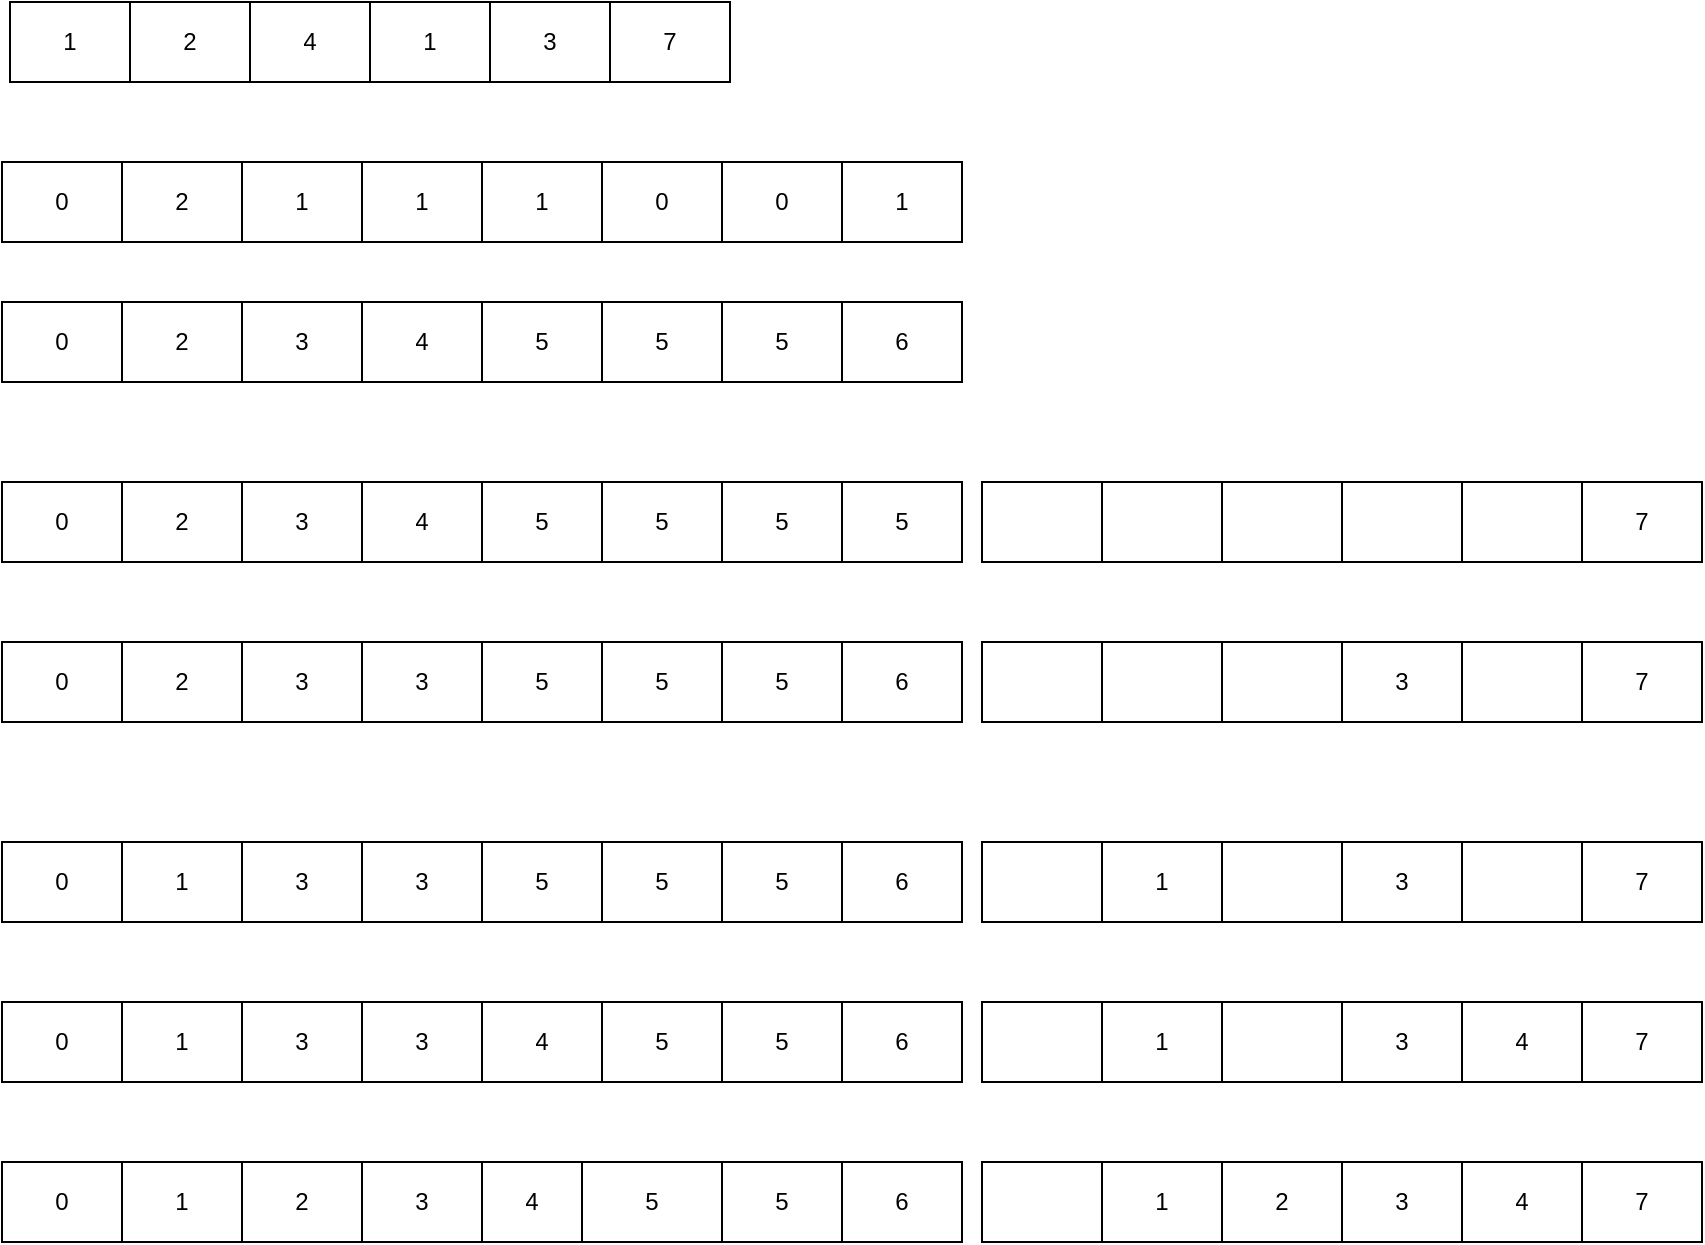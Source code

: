 <mxfile version="14.4.6" type="github">
  <diagram id="-95N46nPh4N8Cc5MqHaX" name="Page-1">
    <mxGraphModel dx="1351" dy="877" grid="1" gridSize="10" guides="1" tooltips="1" connect="1" arrows="1" fold="1" page="1" pageScale="1" pageWidth="827" pageHeight="1169" math="0" shadow="0">
      <root>
        <mxCell id="0" />
        <mxCell id="1" parent="0" />
        <mxCell id="J6bTJGw2wVwXP5AzCXQQ-1" value="" style="shape=table;html=1;whiteSpace=wrap;startSize=0;container=1;collapsible=0;childLayout=tableLayout;" vertex="1" parent="1">
          <mxGeometry x="234" y="340" width="360" height="40" as="geometry" />
        </mxCell>
        <mxCell id="J6bTJGw2wVwXP5AzCXQQ-2" value="" style="shape=partialRectangle;html=1;whiteSpace=wrap;collapsible=0;dropTarget=0;pointerEvents=0;fillColor=none;top=0;left=0;bottom=0;right=0;points=[[0,0.5],[1,0.5]];portConstraint=eastwest;" vertex="1" parent="J6bTJGw2wVwXP5AzCXQQ-1">
          <mxGeometry width="360" height="40" as="geometry" />
        </mxCell>
        <mxCell id="J6bTJGw2wVwXP5AzCXQQ-3" value="1" style="shape=partialRectangle;html=1;whiteSpace=wrap;connectable=0;overflow=hidden;fillColor=none;top=0;left=0;bottom=0;right=0;" vertex="1" parent="J6bTJGw2wVwXP5AzCXQQ-2">
          <mxGeometry width="60" height="40" as="geometry" />
        </mxCell>
        <mxCell id="J6bTJGw2wVwXP5AzCXQQ-4" value="2" style="shape=partialRectangle;html=1;whiteSpace=wrap;connectable=0;overflow=hidden;fillColor=none;top=0;left=0;bottom=0;right=0;" vertex="1" parent="J6bTJGw2wVwXP5AzCXQQ-2">
          <mxGeometry x="60" width="60" height="40" as="geometry" />
        </mxCell>
        <mxCell id="J6bTJGw2wVwXP5AzCXQQ-5" value="4" style="shape=partialRectangle;html=1;whiteSpace=wrap;connectable=0;overflow=hidden;fillColor=none;top=0;left=0;bottom=0;right=0;" vertex="1" parent="J6bTJGw2wVwXP5AzCXQQ-2">
          <mxGeometry x="120" width="60" height="40" as="geometry" />
        </mxCell>
        <mxCell id="J6bTJGw2wVwXP5AzCXQQ-6" value="1" style="shape=partialRectangle;html=1;whiteSpace=wrap;connectable=0;overflow=hidden;fillColor=none;top=0;left=0;bottom=0;right=0;" vertex="1" parent="J6bTJGw2wVwXP5AzCXQQ-2">
          <mxGeometry x="180" width="60" height="40" as="geometry" />
        </mxCell>
        <mxCell id="J6bTJGw2wVwXP5AzCXQQ-7" value="3" style="shape=partialRectangle;html=1;whiteSpace=wrap;connectable=0;overflow=hidden;fillColor=none;top=0;left=0;bottom=0;right=0;" vertex="1" parent="J6bTJGw2wVwXP5AzCXQQ-2">
          <mxGeometry x="240" width="60" height="40" as="geometry" />
        </mxCell>
        <mxCell id="J6bTJGw2wVwXP5AzCXQQ-8" value="7" style="shape=partialRectangle;html=1;whiteSpace=wrap;connectable=0;overflow=hidden;fillColor=none;top=0;left=0;bottom=0;right=0;" vertex="1" parent="J6bTJGw2wVwXP5AzCXQQ-2">
          <mxGeometry x="300" width="60" height="40" as="geometry" />
        </mxCell>
        <mxCell id="J6bTJGw2wVwXP5AzCXQQ-9" value="" style="shape=table;html=1;whiteSpace=wrap;startSize=0;container=1;collapsible=0;childLayout=tableLayout;" vertex="1" parent="1">
          <mxGeometry x="230" y="420" width="480" height="40" as="geometry" />
        </mxCell>
        <mxCell id="J6bTJGw2wVwXP5AzCXQQ-10" value="" style="shape=partialRectangle;html=1;whiteSpace=wrap;collapsible=0;dropTarget=0;pointerEvents=0;fillColor=none;top=0;left=0;bottom=0;right=0;points=[[0,0.5],[1,0.5]];portConstraint=eastwest;" vertex="1" parent="J6bTJGw2wVwXP5AzCXQQ-9">
          <mxGeometry width="480" height="40" as="geometry" />
        </mxCell>
        <mxCell id="J6bTJGw2wVwXP5AzCXQQ-11" value="0" style="shape=partialRectangle;html=1;whiteSpace=wrap;connectable=0;overflow=hidden;fillColor=none;top=0;left=0;bottom=0;right=0;" vertex="1" parent="J6bTJGw2wVwXP5AzCXQQ-10">
          <mxGeometry width="60" height="40" as="geometry" />
        </mxCell>
        <mxCell id="J6bTJGw2wVwXP5AzCXQQ-12" value="2" style="shape=partialRectangle;html=1;whiteSpace=wrap;connectable=0;overflow=hidden;fillColor=none;top=0;left=0;bottom=0;right=0;" vertex="1" parent="J6bTJGw2wVwXP5AzCXQQ-10">
          <mxGeometry x="60" width="60" height="40" as="geometry" />
        </mxCell>
        <mxCell id="J6bTJGw2wVwXP5AzCXQQ-13" value="1" style="shape=partialRectangle;html=1;whiteSpace=wrap;connectable=0;overflow=hidden;fillColor=none;top=0;left=0;bottom=0;right=0;" vertex="1" parent="J6bTJGw2wVwXP5AzCXQQ-10">
          <mxGeometry x="120" width="60" height="40" as="geometry" />
        </mxCell>
        <mxCell id="J6bTJGw2wVwXP5AzCXQQ-14" value="1" style="shape=partialRectangle;html=1;whiteSpace=wrap;connectable=0;overflow=hidden;fillColor=none;top=0;left=0;bottom=0;right=0;" vertex="1" parent="J6bTJGw2wVwXP5AzCXQQ-10">
          <mxGeometry x="180" width="60" height="40" as="geometry" />
        </mxCell>
        <mxCell id="J6bTJGw2wVwXP5AzCXQQ-15" value="1" style="shape=partialRectangle;html=1;whiteSpace=wrap;connectable=0;overflow=hidden;fillColor=none;top=0;left=0;bottom=0;right=0;" vertex="1" parent="J6bTJGw2wVwXP5AzCXQQ-10">
          <mxGeometry x="240" width="60" height="40" as="geometry" />
        </mxCell>
        <mxCell id="J6bTJGw2wVwXP5AzCXQQ-16" value="0" style="shape=partialRectangle;html=1;whiteSpace=wrap;connectable=0;overflow=hidden;fillColor=none;top=0;left=0;bottom=0;right=0;" vertex="1" parent="J6bTJGw2wVwXP5AzCXQQ-10">
          <mxGeometry x="300" width="60" height="40" as="geometry" />
        </mxCell>
        <mxCell id="J6bTJGw2wVwXP5AzCXQQ-17" value="0" style="shape=partialRectangle;html=1;whiteSpace=wrap;connectable=0;overflow=hidden;fillColor=none;top=0;left=0;bottom=0;right=0;" vertex="1" parent="J6bTJGw2wVwXP5AzCXQQ-10">
          <mxGeometry x="360" width="60" height="40" as="geometry" />
        </mxCell>
        <mxCell id="J6bTJGw2wVwXP5AzCXQQ-18" value="1" style="shape=partialRectangle;html=1;whiteSpace=wrap;connectable=0;overflow=hidden;fillColor=none;top=0;left=0;bottom=0;right=0;" vertex="1" parent="J6bTJGw2wVwXP5AzCXQQ-10">
          <mxGeometry x="420" width="60" height="40" as="geometry" />
        </mxCell>
        <mxCell id="J6bTJGw2wVwXP5AzCXQQ-19" value="" style="shape=table;html=1;whiteSpace=wrap;startSize=0;container=1;collapsible=0;childLayout=tableLayout;" vertex="1" parent="1">
          <mxGeometry x="230" y="490" width="480" height="40" as="geometry" />
        </mxCell>
        <mxCell id="J6bTJGw2wVwXP5AzCXQQ-20" value="" style="shape=partialRectangle;html=1;whiteSpace=wrap;collapsible=0;dropTarget=0;pointerEvents=0;fillColor=none;top=0;left=0;bottom=0;right=0;points=[[0,0.5],[1,0.5]];portConstraint=eastwest;" vertex="1" parent="J6bTJGw2wVwXP5AzCXQQ-19">
          <mxGeometry width="480" height="40" as="geometry" />
        </mxCell>
        <mxCell id="J6bTJGw2wVwXP5AzCXQQ-21" value="0" style="shape=partialRectangle;html=1;whiteSpace=wrap;connectable=0;overflow=hidden;fillColor=none;top=0;left=0;bottom=0;right=0;" vertex="1" parent="J6bTJGw2wVwXP5AzCXQQ-20">
          <mxGeometry width="60" height="40" as="geometry" />
        </mxCell>
        <mxCell id="J6bTJGw2wVwXP5AzCXQQ-22" value="2" style="shape=partialRectangle;html=1;whiteSpace=wrap;connectable=0;overflow=hidden;fillColor=none;top=0;left=0;bottom=0;right=0;" vertex="1" parent="J6bTJGw2wVwXP5AzCXQQ-20">
          <mxGeometry x="60" width="60" height="40" as="geometry" />
        </mxCell>
        <mxCell id="J6bTJGw2wVwXP5AzCXQQ-23" value="3" style="shape=partialRectangle;html=1;whiteSpace=wrap;connectable=0;overflow=hidden;fillColor=none;top=0;left=0;bottom=0;right=0;" vertex="1" parent="J6bTJGw2wVwXP5AzCXQQ-20">
          <mxGeometry x="120" width="60" height="40" as="geometry" />
        </mxCell>
        <mxCell id="J6bTJGw2wVwXP5AzCXQQ-24" value="4" style="shape=partialRectangle;html=1;whiteSpace=wrap;connectable=0;overflow=hidden;fillColor=none;top=0;left=0;bottom=0;right=0;" vertex="1" parent="J6bTJGw2wVwXP5AzCXQQ-20">
          <mxGeometry x="180" width="60" height="40" as="geometry" />
        </mxCell>
        <mxCell id="J6bTJGw2wVwXP5AzCXQQ-25" value="5" style="shape=partialRectangle;html=1;whiteSpace=wrap;connectable=0;overflow=hidden;fillColor=none;top=0;left=0;bottom=0;right=0;" vertex="1" parent="J6bTJGw2wVwXP5AzCXQQ-20">
          <mxGeometry x="240" width="60" height="40" as="geometry" />
        </mxCell>
        <mxCell id="J6bTJGw2wVwXP5AzCXQQ-26" value="5" style="shape=partialRectangle;html=1;whiteSpace=wrap;connectable=0;overflow=hidden;fillColor=none;top=0;left=0;bottom=0;right=0;" vertex="1" parent="J6bTJGw2wVwXP5AzCXQQ-20">
          <mxGeometry x="300" width="60" height="40" as="geometry" />
        </mxCell>
        <mxCell id="J6bTJGw2wVwXP5AzCXQQ-27" value="5" style="shape=partialRectangle;html=1;whiteSpace=wrap;connectable=0;overflow=hidden;fillColor=none;top=0;left=0;bottom=0;right=0;" vertex="1" parent="J6bTJGw2wVwXP5AzCXQQ-20">
          <mxGeometry x="360" width="60" height="40" as="geometry" />
        </mxCell>
        <mxCell id="J6bTJGw2wVwXP5AzCXQQ-28" value="6" style="shape=partialRectangle;html=1;whiteSpace=wrap;connectable=0;overflow=hidden;fillColor=none;top=0;left=0;bottom=0;right=0;" vertex="1" parent="J6bTJGw2wVwXP5AzCXQQ-20">
          <mxGeometry x="420" width="60" height="40" as="geometry" />
        </mxCell>
        <mxCell id="J6bTJGw2wVwXP5AzCXQQ-29" value="" style="shape=table;html=1;whiteSpace=wrap;startSize=0;container=1;collapsible=0;childLayout=tableLayout;" vertex="1" parent="1">
          <mxGeometry x="720" y="580" width="360" height="40" as="geometry" />
        </mxCell>
        <mxCell id="J6bTJGw2wVwXP5AzCXQQ-30" value="" style="shape=partialRectangle;html=1;whiteSpace=wrap;collapsible=0;dropTarget=0;pointerEvents=0;fillColor=none;top=0;left=0;bottom=0;right=0;points=[[0,0.5],[1,0.5]];portConstraint=eastwest;" vertex="1" parent="J6bTJGw2wVwXP5AzCXQQ-29">
          <mxGeometry width="360" height="40" as="geometry" />
        </mxCell>
        <mxCell id="J6bTJGw2wVwXP5AzCXQQ-31" value="" style="shape=partialRectangle;html=1;whiteSpace=wrap;connectable=0;overflow=hidden;fillColor=none;top=0;left=0;bottom=0;right=0;" vertex="1" parent="J6bTJGw2wVwXP5AzCXQQ-30">
          <mxGeometry width="60" height="40" as="geometry" />
        </mxCell>
        <mxCell id="J6bTJGw2wVwXP5AzCXQQ-32" value="" style="shape=partialRectangle;html=1;whiteSpace=wrap;connectable=0;overflow=hidden;fillColor=none;top=0;left=0;bottom=0;right=0;" vertex="1" parent="J6bTJGw2wVwXP5AzCXQQ-30">
          <mxGeometry x="60" width="60" height="40" as="geometry" />
        </mxCell>
        <mxCell id="J6bTJGw2wVwXP5AzCXQQ-33" value="" style="shape=partialRectangle;html=1;whiteSpace=wrap;connectable=0;overflow=hidden;fillColor=none;top=0;left=0;bottom=0;right=0;" vertex="1" parent="J6bTJGw2wVwXP5AzCXQQ-30">
          <mxGeometry x="120" width="60" height="40" as="geometry" />
        </mxCell>
        <mxCell id="J6bTJGw2wVwXP5AzCXQQ-34" value="" style="shape=partialRectangle;html=1;whiteSpace=wrap;connectable=0;overflow=hidden;fillColor=none;top=0;left=0;bottom=0;right=0;" vertex="1" parent="J6bTJGw2wVwXP5AzCXQQ-30">
          <mxGeometry x="180" width="60" height="40" as="geometry" />
        </mxCell>
        <mxCell id="J6bTJGw2wVwXP5AzCXQQ-35" value="" style="shape=partialRectangle;html=1;whiteSpace=wrap;connectable=0;overflow=hidden;fillColor=none;top=0;left=0;bottom=0;right=0;" vertex="1" parent="J6bTJGw2wVwXP5AzCXQQ-30">
          <mxGeometry x="240" width="60" height="40" as="geometry" />
        </mxCell>
        <mxCell id="J6bTJGw2wVwXP5AzCXQQ-36" value="7" style="shape=partialRectangle;html=1;whiteSpace=wrap;connectable=0;overflow=hidden;fillColor=none;top=0;left=0;bottom=0;right=0;" vertex="1" parent="J6bTJGw2wVwXP5AzCXQQ-30">
          <mxGeometry x="300" width="60" height="40" as="geometry" />
        </mxCell>
        <mxCell id="J6bTJGw2wVwXP5AzCXQQ-37" value="" style="shape=table;html=1;whiteSpace=wrap;startSize=0;container=1;collapsible=0;childLayout=tableLayout;" vertex="1" parent="1">
          <mxGeometry x="230" y="580" width="480" height="40" as="geometry" />
        </mxCell>
        <mxCell id="J6bTJGw2wVwXP5AzCXQQ-38" value="" style="shape=partialRectangle;html=1;whiteSpace=wrap;collapsible=0;dropTarget=0;pointerEvents=0;fillColor=none;top=0;left=0;bottom=0;right=0;points=[[0,0.5],[1,0.5]];portConstraint=eastwest;" vertex="1" parent="J6bTJGw2wVwXP5AzCXQQ-37">
          <mxGeometry width="480" height="40" as="geometry" />
        </mxCell>
        <mxCell id="J6bTJGw2wVwXP5AzCXQQ-39" value="0" style="shape=partialRectangle;html=1;whiteSpace=wrap;connectable=0;overflow=hidden;fillColor=none;top=0;left=0;bottom=0;right=0;" vertex="1" parent="J6bTJGw2wVwXP5AzCXQQ-38">
          <mxGeometry width="60" height="40" as="geometry" />
        </mxCell>
        <mxCell id="J6bTJGw2wVwXP5AzCXQQ-40" value="2" style="shape=partialRectangle;html=1;whiteSpace=wrap;connectable=0;overflow=hidden;fillColor=none;top=0;left=0;bottom=0;right=0;" vertex="1" parent="J6bTJGw2wVwXP5AzCXQQ-38">
          <mxGeometry x="60" width="60" height="40" as="geometry" />
        </mxCell>
        <mxCell id="J6bTJGw2wVwXP5AzCXQQ-41" value="3" style="shape=partialRectangle;html=1;whiteSpace=wrap;connectable=0;overflow=hidden;fillColor=none;top=0;left=0;bottom=0;right=0;" vertex="1" parent="J6bTJGw2wVwXP5AzCXQQ-38">
          <mxGeometry x="120" width="60" height="40" as="geometry" />
        </mxCell>
        <mxCell id="J6bTJGw2wVwXP5AzCXQQ-42" value="4" style="shape=partialRectangle;html=1;whiteSpace=wrap;connectable=0;overflow=hidden;fillColor=none;top=0;left=0;bottom=0;right=0;" vertex="1" parent="J6bTJGw2wVwXP5AzCXQQ-38">
          <mxGeometry x="180" width="60" height="40" as="geometry" />
        </mxCell>
        <mxCell id="J6bTJGw2wVwXP5AzCXQQ-43" value="5" style="shape=partialRectangle;html=1;whiteSpace=wrap;connectable=0;overflow=hidden;fillColor=none;top=0;left=0;bottom=0;right=0;" vertex="1" parent="J6bTJGw2wVwXP5AzCXQQ-38">
          <mxGeometry x="240" width="60" height="40" as="geometry" />
        </mxCell>
        <mxCell id="J6bTJGw2wVwXP5AzCXQQ-44" value="5" style="shape=partialRectangle;html=1;whiteSpace=wrap;connectable=0;overflow=hidden;fillColor=none;top=0;left=0;bottom=0;right=0;" vertex="1" parent="J6bTJGw2wVwXP5AzCXQQ-38">
          <mxGeometry x="300" width="60" height="40" as="geometry" />
        </mxCell>
        <mxCell id="J6bTJGw2wVwXP5AzCXQQ-45" value="5" style="shape=partialRectangle;html=1;whiteSpace=wrap;connectable=0;overflow=hidden;fillColor=none;top=0;left=0;bottom=0;right=0;" vertex="1" parent="J6bTJGw2wVwXP5AzCXQQ-38">
          <mxGeometry x="360" width="60" height="40" as="geometry" />
        </mxCell>
        <mxCell id="J6bTJGw2wVwXP5AzCXQQ-46" value="5" style="shape=partialRectangle;html=1;whiteSpace=wrap;connectable=0;overflow=hidden;fillColor=none;top=0;left=0;bottom=0;right=0;" vertex="1" parent="J6bTJGw2wVwXP5AzCXQQ-38">
          <mxGeometry x="420" width="60" height="40" as="geometry" />
        </mxCell>
        <mxCell id="J6bTJGw2wVwXP5AzCXQQ-47" value="" style="shape=table;html=1;whiteSpace=wrap;startSize=0;container=1;collapsible=0;childLayout=tableLayout;" vertex="1" parent="1">
          <mxGeometry x="230" y="660" width="480" height="40" as="geometry" />
        </mxCell>
        <mxCell id="J6bTJGw2wVwXP5AzCXQQ-48" value="" style="shape=partialRectangle;html=1;whiteSpace=wrap;collapsible=0;dropTarget=0;pointerEvents=0;fillColor=none;top=0;left=0;bottom=0;right=0;points=[[0,0.5],[1,0.5]];portConstraint=eastwest;" vertex="1" parent="J6bTJGw2wVwXP5AzCXQQ-47">
          <mxGeometry width="480" height="40" as="geometry" />
        </mxCell>
        <mxCell id="J6bTJGw2wVwXP5AzCXQQ-49" value="0" style="shape=partialRectangle;html=1;whiteSpace=wrap;connectable=0;overflow=hidden;fillColor=none;top=0;left=0;bottom=0;right=0;" vertex="1" parent="J6bTJGw2wVwXP5AzCXQQ-48">
          <mxGeometry width="60" height="40" as="geometry" />
        </mxCell>
        <mxCell id="J6bTJGw2wVwXP5AzCXQQ-50" value="2" style="shape=partialRectangle;html=1;whiteSpace=wrap;connectable=0;overflow=hidden;fillColor=none;top=0;left=0;bottom=0;right=0;" vertex="1" parent="J6bTJGw2wVwXP5AzCXQQ-48">
          <mxGeometry x="60" width="60" height="40" as="geometry" />
        </mxCell>
        <mxCell id="J6bTJGw2wVwXP5AzCXQQ-51" value="3" style="shape=partialRectangle;html=1;whiteSpace=wrap;connectable=0;overflow=hidden;fillColor=none;top=0;left=0;bottom=0;right=0;" vertex="1" parent="J6bTJGw2wVwXP5AzCXQQ-48">
          <mxGeometry x="120" width="60" height="40" as="geometry" />
        </mxCell>
        <mxCell id="J6bTJGw2wVwXP5AzCXQQ-52" value="3" style="shape=partialRectangle;html=1;whiteSpace=wrap;connectable=0;overflow=hidden;fillColor=none;top=0;left=0;bottom=0;right=0;" vertex="1" parent="J6bTJGw2wVwXP5AzCXQQ-48">
          <mxGeometry x="180" width="60" height="40" as="geometry" />
        </mxCell>
        <mxCell id="J6bTJGw2wVwXP5AzCXQQ-53" value="5" style="shape=partialRectangle;html=1;whiteSpace=wrap;connectable=0;overflow=hidden;fillColor=none;top=0;left=0;bottom=0;right=0;" vertex="1" parent="J6bTJGw2wVwXP5AzCXQQ-48">
          <mxGeometry x="240" width="60" height="40" as="geometry" />
        </mxCell>
        <mxCell id="J6bTJGw2wVwXP5AzCXQQ-54" value="5" style="shape=partialRectangle;html=1;whiteSpace=wrap;connectable=0;overflow=hidden;fillColor=none;top=0;left=0;bottom=0;right=0;" vertex="1" parent="J6bTJGw2wVwXP5AzCXQQ-48">
          <mxGeometry x="300" width="60" height="40" as="geometry" />
        </mxCell>
        <mxCell id="J6bTJGw2wVwXP5AzCXQQ-55" value="5" style="shape=partialRectangle;html=1;whiteSpace=wrap;connectable=0;overflow=hidden;fillColor=none;top=0;left=0;bottom=0;right=0;" vertex="1" parent="J6bTJGw2wVwXP5AzCXQQ-48">
          <mxGeometry x="360" width="60" height="40" as="geometry" />
        </mxCell>
        <mxCell id="J6bTJGw2wVwXP5AzCXQQ-56" value="6" style="shape=partialRectangle;html=1;whiteSpace=wrap;connectable=0;overflow=hidden;fillColor=none;top=0;left=0;bottom=0;right=0;" vertex="1" parent="J6bTJGw2wVwXP5AzCXQQ-48">
          <mxGeometry x="420" width="60" height="40" as="geometry" />
        </mxCell>
        <mxCell id="J6bTJGw2wVwXP5AzCXQQ-57" value="" style="shape=table;html=1;whiteSpace=wrap;startSize=0;container=1;collapsible=0;childLayout=tableLayout;" vertex="1" parent="1">
          <mxGeometry x="720" y="660" width="360" height="40" as="geometry" />
        </mxCell>
        <mxCell id="J6bTJGw2wVwXP5AzCXQQ-58" value="" style="shape=partialRectangle;html=1;whiteSpace=wrap;collapsible=0;dropTarget=0;pointerEvents=0;fillColor=none;top=0;left=0;bottom=0;right=0;points=[[0,0.5],[1,0.5]];portConstraint=eastwest;" vertex="1" parent="J6bTJGw2wVwXP5AzCXQQ-57">
          <mxGeometry width="360" height="40" as="geometry" />
        </mxCell>
        <mxCell id="J6bTJGw2wVwXP5AzCXQQ-59" value="" style="shape=partialRectangle;html=1;whiteSpace=wrap;connectable=0;overflow=hidden;fillColor=none;top=0;left=0;bottom=0;right=0;" vertex="1" parent="J6bTJGw2wVwXP5AzCXQQ-58">
          <mxGeometry width="60" height="40" as="geometry" />
        </mxCell>
        <mxCell id="J6bTJGw2wVwXP5AzCXQQ-60" value="" style="shape=partialRectangle;html=1;whiteSpace=wrap;connectable=0;overflow=hidden;fillColor=none;top=0;left=0;bottom=0;right=0;" vertex="1" parent="J6bTJGw2wVwXP5AzCXQQ-58">
          <mxGeometry x="60" width="60" height="40" as="geometry" />
        </mxCell>
        <mxCell id="J6bTJGw2wVwXP5AzCXQQ-61" value="" style="shape=partialRectangle;html=1;whiteSpace=wrap;connectable=0;overflow=hidden;fillColor=none;top=0;left=0;bottom=0;right=0;" vertex="1" parent="J6bTJGw2wVwXP5AzCXQQ-58">
          <mxGeometry x="120" width="60" height="40" as="geometry" />
        </mxCell>
        <mxCell id="J6bTJGw2wVwXP5AzCXQQ-62" value="3" style="shape=partialRectangle;html=1;whiteSpace=wrap;connectable=0;overflow=hidden;fillColor=none;top=0;left=0;bottom=0;right=0;" vertex="1" parent="J6bTJGw2wVwXP5AzCXQQ-58">
          <mxGeometry x="180" width="60" height="40" as="geometry" />
        </mxCell>
        <mxCell id="J6bTJGw2wVwXP5AzCXQQ-63" value="" style="shape=partialRectangle;html=1;whiteSpace=wrap;connectable=0;overflow=hidden;fillColor=none;top=0;left=0;bottom=0;right=0;" vertex="1" parent="J6bTJGw2wVwXP5AzCXQQ-58">
          <mxGeometry x="240" width="60" height="40" as="geometry" />
        </mxCell>
        <mxCell id="J6bTJGw2wVwXP5AzCXQQ-64" value="7" style="shape=partialRectangle;html=1;whiteSpace=wrap;connectable=0;overflow=hidden;fillColor=none;top=0;left=0;bottom=0;right=0;" vertex="1" parent="J6bTJGw2wVwXP5AzCXQQ-58">
          <mxGeometry x="300" width="60" height="40" as="geometry" />
        </mxCell>
        <mxCell id="J6bTJGw2wVwXP5AzCXQQ-65" value="" style="shape=table;html=1;whiteSpace=wrap;startSize=0;container=1;collapsible=0;childLayout=tableLayout;" vertex="1" parent="1">
          <mxGeometry x="230" y="760" width="480" height="40" as="geometry" />
        </mxCell>
        <mxCell id="J6bTJGw2wVwXP5AzCXQQ-66" value="" style="shape=partialRectangle;html=1;whiteSpace=wrap;collapsible=0;dropTarget=0;pointerEvents=0;fillColor=none;top=0;left=0;bottom=0;right=0;points=[[0,0.5],[1,0.5]];portConstraint=eastwest;" vertex="1" parent="J6bTJGw2wVwXP5AzCXQQ-65">
          <mxGeometry width="480" height="40" as="geometry" />
        </mxCell>
        <mxCell id="J6bTJGw2wVwXP5AzCXQQ-67" value="0" style="shape=partialRectangle;html=1;whiteSpace=wrap;connectable=0;overflow=hidden;fillColor=none;top=0;left=0;bottom=0;right=0;" vertex="1" parent="J6bTJGw2wVwXP5AzCXQQ-66">
          <mxGeometry width="60" height="40" as="geometry" />
        </mxCell>
        <mxCell id="J6bTJGw2wVwXP5AzCXQQ-68" value="1" style="shape=partialRectangle;html=1;whiteSpace=wrap;connectable=0;overflow=hidden;fillColor=none;top=0;left=0;bottom=0;right=0;" vertex="1" parent="J6bTJGw2wVwXP5AzCXQQ-66">
          <mxGeometry x="60" width="60" height="40" as="geometry" />
        </mxCell>
        <mxCell id="J6bTJGw2wVwXP5AzCXQQ-69" value="3" style="shape=partialRectangle;html=1;whiteSpace=wrap;connectable=0;overflow=hidden;fillColor=none;top=0;left=0;bottom=0;right=0;" vertex="1" parent="J6bTJGw2wVwXP5AzCXQQ-66">
          <mxGeometry x="120" width="60" height="40" as="geometry" />
        </mxCell>
        <mxCell id="J6bTJGw2wVwXP5AzCXQQ-70" value="3" style="shape=partialRectangle;html=1;whiteSpace=wrap;connectable=0;overflow=hidden;fillColor=none;top=0;left=0;bottom=0;right=0;" vertex="1" parent="J6bTJGw2wVwXP5AzCXQQ-66">
          <mxGeometry x="180" width="60" height="40" as="geometry" />
        </mxCell>
        <mxCell id="J6bTJGw2wVwXP5AzCXQQ-71" value="5" style="shape=partialRectangle;html=1;whiteSpace=wrap;connectable=0;overflow=hidden;fillColor=none;top=0;left=0;bottom=0;right=0;" vertex="1" parent="J6bTJGw2wVwXP5AzCXQQ-66">
          <mxGeometry x="240" width="60" height="40" as="geometry" />
        </mxCell>
        <mxCell id="J6bTJGw2wVwXP5AzCXQQ-72" value="5" style="shape=partialRectangle;html=1;whiteSpace=wrap;connectable=0;overflow=hidden;fillColor=none;top=0;left=0;bottom=0;right=0;" vertex="1" parent="J6bTJGw2wVwXP5AzCXQQ-66">
          <mxGeometry x="300" width="60" height="40" as="geometry" />
        </mxCell>
        <mxCell id="J6bTJGw2wVwXP5AzCXQQ-73" value="5" style="shape=partialRectangle;html=1;whiteSpace=wrap;connectable=0;overflow=hidden;fillColor=none;top=0;left=0;bottom=0;right=0;" vertex="1" parent="J6bTJGw2wVwXP5AzCXQQ-66">
          <mxGeometry x="360" width="60" height="40" as="geometry" />
        </mxCell>
        <mxCell id="J6bTJGw2wVwXP5AzCXQQ-74" value="6" style="shape=partialRectangle;html=1;whiteSpace=wrap;connectable=0;overflow=hidden;fillColor=none;top=0;left=0;bottom=0;right=0;" vertex="1" parent="J6bTJGw2wVwXP5AzCXQQ-66">
          <mxGeometry x="420" width="60" height="40" as="geometry" />
        </mxCell>
        <mxCell id="J6bTJGw2wVwXP5AzCXQQ-83" value="" style="shape=table;html=1;whiteSpace=wrap;startSize=0;container=1;collapsible=0;childLayout=tableLayout;" vertex="1" parent="1">
          <mxGeometry x="720" y="760" width="360" height="40" as="geometry" />
        </mxCell>
        <mxCell id="J6bTJGw2wVwXP5AzCXQQ-84" value="" style="shape=partialRectangle;html=1;whiteSpace=wrap;collapsible=0;dropTarget=0;pointerEvents=0;fillColor=none;top=0;left=0;bottom=0;right=0;points=[[0,0.5],[1,0.5]];portConstraint=eastwest;" vertex="1" parent="J6bTJGw2wVwXP5AzCXQQ-83">
          <mxGeometry width="360" height="40" as="geometry" />
        </mxCell>
        <mxCell id="J6bTJGw2wVwXP5AzCXQQ-85" value="" style="shape=partialRectangle;html=1;whiteSpace=wrap;connectable=0;overflow=hidden;fillColor=none;top=0;left=0;bottom=0;right=0;" vertex="1" parent="J6bTJGw2wVwXP5AzCXQQ-84">
          <mxGeometry width="60" height="40" as="geometry" />
        </mxCell>
        <mxCell id="J6bTJGw2wVwXP5AzCXQQ-86" value="1" style="shape=partialRectangle;html=1;whiteSpace=wrap;connectable=0;overflow=hidden;fillColor=none;top=0;left=0;bottom=0;right=0;" vertex="1" parent="J6bTJGw2wVwXP5AzCXQQ-84">
          <mxGeometry x="60" width="60" height="40" as="geometry" />
        </mxCell>
        <mxCell id="J6bTJGw2wVwXP5AzCXQQ-87" value="" style="shape=partialRectangle;html=1;whiteSpace=wrap;connectable=0;overflow=hidden;fillColor=none;top=0;left=0;bottom=0;right=0;" vertex="1" parent="J6bTJGw2wVwXP5AzCXQQ-84">
          <mxGeometry x="120" width="60" height="40" as="geometry" />
        </mxCell>
        <mxCell id="J6bTJGw2wVwXP5AzCXQQ-88" value="3" style="shape=partialRectangle;html=1;whiteSpace=wrap;connectable=0;overflow=hidden;fillColor=none;top=0;left=0;bottom=0;right=0;" vertex="1" parent="J6bTJGw2wVwXP5AzCXQQ-84">
          <mxGeometry x="180" width="60" height="40" as="geometry" />
        </mxCell>
        <mxCell id="J6bTJGw2wVwXP5AzCXQQ-89" value="" style="shape=partialRectangle;html=1;whiteSpace=wrap;connectable=0;overflow=hidden;fillColor=none;top=0;left=0;bottom=0;right=0;" vertex="1" parent="J6bTJGw2wVwXP5AzCXQQ-84">
          <mxGeometry x="240" width="60" height="40" as="geometry" />
        </mxCell>
        <mxCell id="J6bTJGw2wVwXP5AzCXQQ-90" value="7" style="shape=partialRectangle;html=1;whiteSpace=wrap;connectable=0;overflow=hidden;fillColor=none;top=0;left=0;bottom=0;right=0;" vertex="1" parent="J6bTJGw2wVwXP5AzCXQQ-84">
          <mxGeometry x="300" width="60" height="40" as="geometry" />
        </mxCell>
        <mxCell id="J6bTJGw2wVwXP5AzCXQQ-91" value="" style="shape=table;html=1;whiteSpace=wrap;startSize=0;container=1;collapsible=0;childLayout=tableLayout;" vertex="1" parent="1">
          <mxGeometry x="230" y="840" width="480" height="40" as="geometry" />
        </mxCell>
        <mxCell id="J6bTJGw2wVwXP5AzCXQQ-92" value="" style="shape=partialRectangle;html=1;whiteSpace=wrap;collapsible=0;dropTarget=0;pointerEvents=0;fillColor=none;top=0;left=0;bottom=0;right=0;points=[[0,0.5],[1,0.5]];portConstraint=eastwest;" vertex="1" parent="J6bTJGw2wVwXP5AzCXQQ-91">
          <mxGeometry width="480" height="40" as="geometry" />
        </mxCell>
        <mxCell id="J6bTJGw2wVwXP5AzCXQQ-93" value="0" style="shape=partialRectangle;html=1;whiteSpace=wrap;connectable=0;overflow=hidden;fillColor=none;top=0;left=0;bottom=0;right=0;" vertex="1" parent="J6bTJGw2wVwXP5AzCXQQ-92">
          <mxGeometry width="60" height="40" as="geometry" />
        </mxCell>
        <mxCell id="J6bTJGw2wVwXP5AzCXQQ-94" value="1" style="shape=partialRectangle;html=1;whiteSpace=wrap;connectable=0;overflow=hidden;fillColor=none;top=0;left=0;bottom=0;right=0;" vertex="1" parent="J6bTJGw2wVwXP5AzCXQQ-92">
          <mxGeometry x="60" width="60" height="40" as="geometry" />
        </mxCell>
        <mxCell id="J6bTJGw2wVwXP5AzCXQQ-95" value="3" style="shape=partialRectangle;html=1;whiteSpace=wrap;connectable=0;overflow=hidden;fillColor=none;top=0;left=0;bottom=0;right=0;" vertex="1" parent="J6bTJGw2wVwXP5AzCXQQ-92">
          <mxGeometry x="120" width="60" height="40" as="geometry" />
        </mxCell>
        <mxCell id="J6bTJGw2wVwXP5AzCXQQ-96" value="3" style="shape=partialRectangle;html=1;whiteSpace=wrap;connectable=0;overflow=hidden;fillColor=none;top=0;left=0;bottom=0;right=0;" vertex="1" parent="J6bTJGw2wVwXP5AzCXQQ-92">
          <mxGeometry x="180" width="60" height="40" as="geometry" />
        </mxCell>
        <mxCell id="J6bTJGw2wVwXP5AzCXQQ-97" value="4" style="shape=partialRectangle;html=1;whiteSpace=wrap;connectable=0;overflow=hidden;fillColor=none;top=0;left=0;bottom=0;right=0;" vertex="1" parent="J6bTJGw2wVwXP5AzCXQQ-92">
          <mxGeometry x="240" width="60" height="40" as="geometry" />
        </mxCell>
        <mxCell id="J6bTJGw2wVwXP5AzCXQQ-98" value="5" style="shape=partialRectangle;html=1;whiteSpace=wrap;connectable=0;overflow=hidden;fillColor=none;top=0;left=0;bottom=0;right=0;" vertex="1" parent="J6bTJGw2wVwXP5AzCXQQ-92">
          <mxGeometry x="300" width="60" height="40" as="geometry" />
        </mxCell>
        <mxCell id="J6bTJGw2wVwXP5AzCXQQ-99" value="5" style="shape=partialRectangle;html=1;whiteSpace=wrap;connectable=0;overflow=hidden;fillColor=none;top=0;left=0;bottom=0;right=0;" vertex="1" parent="J6bTJGw2wVwXP5AzCXQQ-92">
          <mxGeometry x="360" width="60" height="40" as="geometry" />
        </mxCell>
        <mxCell id="J6bTJGw2wVwXP5AzCXQQ-100" value="6" style="shape=partialRectangle;html=1;whiteSpace=wrap;connectable=0;overflow=hidden;fillColor=none;top=0;left=0;bottom=0;right=0;" vertex="1" parent="J6bTJGw2wVwXP5AzCXQQ-92">
          <mxGeometry x="420" width="60" height="40" as="geometry" />
        </mxCell>
        <mxCell id="J6bTJGw2wVwXP5AzCXQQ-101" value="" style="shape=table;html=1;whiteSpace=wrap;startSize=0;container=1;collapsible=0;childLayout=tableLayout;" vertex="1" parent="1">
          <mxGeometry x="720" y="840" width="360" height="40" as="geometry" />
        </mxCell>
        <mxCell id="J6bTJGw2wVwXP5AzCXQQ-102" value="" style="shape=partialRectangle;html=1;whiteSpace=wrap;collapsible=0;dropTarget=0;pointerEvents=0;fillColor=none;top=0;left=0;bottom=0;right=0;points=[[0,0.5],[1,0.5]];portConstraint=eastwest;" vertex="1" parent="J6bTJGw2wVwXP5AzCXQQ-101">
          <mxGeometry width="360" height="40" as="geometry" />
        </mxCell>
        <mxCell id="J6bTJGw2wVwXP5AzCXQQ-103" value="" style="shape=partialRectangle;html=1;whiteSpace=wrap;connectable=0;overflow=hidden;fillColor=none;top=0;left=0;bottom=0;right=0;" vertex="1" parent="J6bTJGw2wVwXP5AzCXQQ-102">
          <mxGeometry width="60" height="40" as="geometry" />
        </mxCell>
        <mxCell id="J6bTJGw2wVwXP5AzCXQQ-104" value="1" style="shape=partialRectangle;html=1;whiteSpace=wrap;connectable=0;overflow=hidden;fillColor=none;top=0;left=0;bottom=0;right=0;" vertex="1" parent="J6bTJGw2wVwXP5AzCXQQ-102">
          <mxGeometry x="60" width="60" height="40" as="geometry" />
        </mxCell>
        <mxCell id="J6bTJGw2wVwXP5AzCXQQ-105" value="" style="shape=partialRectangle;html=1;whiteSpace=wrap;connectable=0;overflow=hidden;fillColor=none;top=0;left=0;bottom=0;right=0;" vertex="1" parent="J6bTJGw2wVwXP5AzCXQQ-102">
          <mxGeometry x="120" width="60" height="40" as="geometry" />
        </mxCell>
        <mxCell id="J6bTJGw2wVwXP5AzCXQQ-106" value="3" style="shape=partialRectangle;html=1;whiteSpace=wrap;connectable=0;overflow=hidden;fillColor=none;top=0;left=0;bottom=0;right=0;" vertex="1" parent="J6bTJGw2wVwXP5AzCXQQ-102">
          <mxGeometry x="180" width="60" height="40" as="geometry" />
        </mxCell>
        <mxCell id="J6bTJGw2wVwXP5AzCXQQ-107" value="4" style="shape=partialRectangle;html=1;whiteSpace=wrap;connectable=0;overflow=hidden;fillColor=none;top=0;left=0;bottom=0;right=0;" vertex="1" parent="J6bTJGw2wVwXP5AzCXQQ-102">
          <mxGeometry x="240" width="60" height="40" as="geometry" />
        </mxCell>
        <mxCell id="J6bTJGw2wVwXP5AzCXQQ-108" value="7" style="shape=partialRectangle;html=1;whiteSpace=wrap;connectable=0;overflow=hidden;fillColor=none;top=0;left=0;bottom=0;right=0;" vertex="1" parent="J6bTJGw2wVwXP5AzCXQQ-102">
          <mxGeometry x="300" width="60" height="40" as="geometry" />
        </mxCell>
        <mxCell id="J6bTJGw2wVwXP5AzCXQQ-109" value="" style="shape=table;html=1;whiteSpace=wrap;startSize=0;container=1;collapsible=0;childLayout=tableLayout;" vertex="1" parent="1">
          <mxGeometry x="230" y="920" width="480" height="40" as="geometry" />
        </mxCell>
        <mxCell id="J6bTJGw2wVwXP5AzCXQQ-110" value="" style="shape=partialRectangle;html=1;whiteSpace=wrap;collapsible=0;dropTarget=0;pointerEvents=0;fillColor=none;top=0;left=0;bottom=0;right=0;points=[[0,0.5],[1,0.5]];portConstraint=eastwest;" vertex="1" parent="J6bTJGw2wVwXP5AzCXQQ-109">
          <mxGeometry width="480" height="40" as="geometry" />
        </mxCell>
        <mxCell id="J6bTJGw2wVwXP5AzCXQQ-111" value="0" style="shape=partialRectangle;html=1;whiteSpace=wrap;connectable=0;overflow=hidden;fillColor=none;top=0;left=0;bottom=0;right=0;" vertex="1" parent="J6bTJGw2wVwXP5AzCXQQ-110">
          <mxGeometry width="60" height="40" as="geometry" />
        </mxCell>
        <mxCell id="J6bTJGw2wVwXP5AzCXQQ-112" value="1" style="shape=partialRectangle;html=1;whiteSpace=wrap;connectable=0;overflow=hidden;fillColor=none;top=0;left=0;bottom=0;right=0;" vertex="1" parent="J6bTJGw2wVwXP5AzCXQQ-110">
          <mxGeometry x="60" width="60" height="40" as="geometry" />
        </mxCell>
        <mxCell id="J6bTJGw2wVwXP5AzCXQQ-113" value="2" style="shape=partialRectangle;html=1;whiteSpace=wrap;connectable=0;overflow=hidden;fillColor=none;top=0;left=0;bottom=0;right=0;" vertex="1" parent="J6bTJGw2wVwXP5AzCXQQ-110">
          <mxGeometry x="120" width="60" height="40" as="geometry" />
        </mxCell>
        <mxCell id="J6bTJGw2wVwXP5AzCXQQ-114" value="3" style="shape=partialRectangle;html=1;whiteSpace=wrap;connectable=0;overflow=hidden;fillColor=none;top=0;left=0;bottom=0;right=0;" vertex="1" parent="J6bTJGw2wVwXP5AzCXQQ-110">
          <mxGeometry x="180" width="60" height="40" as="geometry" />
        </mxCell>
        <mxCell id="J6bTJGw2wVwXP5AzCXQQ-115" value="4" style="shape=partialRectangle;html=1;whiteSpace=wrap;connectable=0;overflow=hidden;fillColor=none;top=0;left=0;bottom=0;right=0;" vertex="1" parent="J6bTJGw2wVwXP5AzCXQQ-110">
          <mxGeometry x="240" width="50" height="40" as="geometry" />
        </mxCell>
        <mxCell id="J6bTJGw2wVwXP5AzCXQQ-116" value="5" style="shape=partialRectangle;html=1;whiteSpace=wrap;connectable=0;overflow=hidden;fillColor=none;top=0;left=0;bottom=0;right=0;" vertex="1" parent="J6bTJGw2wVwXP5AzCXQQ-110">
          <mxGeometry x="290" width="70" height="40" as="geometry" />
        </mxCell>
        <mxCell id="J6bTJGw2wVwXP5AzCXQQ-117" value="5" style="shape=partialRectangle;html=1;whiteSpace=wrap;connectable=0;overflow=hidden;fillColor=none;top=0;left=0;bottom=0;right=0;" vertex="1" parent="J6bTJGw2wVwXP5AzCXQQ-110">
          <mxGeometry x="360" width="60" height="40" as="geometry" />
        </mxCell>
        <mxCell id="J6bTJGw2wVwXP5AzCXQQ-118" value="6" style="shape=partialRectangle;html=1;whiteSpace=wrap;connectable=0;overflow=hidden;fillColor=none;top=0;left=0;bottom=0;right=0;" vertex="1" parent="J6bTJGw2wVwXP5AzCXQQ-110">
          <mxGeometry x="420" width="60" height="40" as="geometry" />
        </mxCell>
        <mxCell id="J6bTJGw2wVwXP5AzCXQQ-127" value="" style="shape=table;html=1;whiteSpace=wrap;startSize=0;container=1;collapsible=0;childLayout=tableLayout;" vertex="1" parent="1">
          <mxGeometry x="720" y="920" width="360" height="40" as="geometry" />
        </mxCell>
        <mxCell id="J6bTJGw2wVwXP5AzCXQQ-128" value="" style="shape=partialRectangle;html=1;whiteSpace=wrap;collapsible=0;dropTarget=0;pointerEvents=0;fillColor=none;top=0;left=0;bottom=0;right=0;points=[[0,0.5],[1,0.5]];portConstraint=eastwest;" vertex="1" parent="J6bTJGw2wVwXP5AzCXQQ-127">
          <mxGeometry width="360" height="40" as="geometry" />
        </mxCell>
        <mxCell id="J6bTJGw2wVwXP5AzCXQQ-129" value="" style="shape=partialRectangle;html=1;whiteSpace=wrap;connectable=0;overflow=hidden;fillColor=none;top=0;left=0;bottom=0;right=0;" vertex="1" parent="J6bTJGw2wVwXP5AzCXQQ-128">
          <mxGeometry width="60" height="40" as="geometry" />
        </mxCell>
        <mxCell id="J6bTJGw2wVwXP5AzCXQQ-130" value="1" style="shape=partialRectangle;html=1;whiteSpace=wrap;connectable=0;overflow=hidden;fillColor=none;top=0;left=0;bottom=0;right=0;" vertex="1" parent="J6bTJGw2wVwXP5AzCXQQ-128">
          <mxGeometry x="60" width="60" height="40" as="geometry" />
        </mxCell>
        <mxCell id="J6bTJGw2wVwXP5AzCXQQ-131" value="2" style="shape=partialRectangle;html=1;whiteSpace=wrap;connectable=0;overflow=hidden;fillColor=none;top=0;left=0;bottom=0;right=0;" vertex="1" parent="J6bTJGw2wVwXP5AzCXQQ-128">
          <mxGeometry x="120" width="60" height="40" as="geometry" />
        </mxCell>
        <mxCell id="J6bTJGw2wVwXP5AzCXQQ-132" value="3" style="shape=partialRectangle;html=1;whiteSpace=wrap;connectable=0;overflow=hidden;fillColor=none;top=0;left=0;bottom=0;right=0;" vertex="1" parent="J6bTJGw2wVwXP5AzCXQQ-128">
          <mxGeometry x="180" width="60" height="40" as="geometry" />
        </mxCell>
        <mxCell id="J6bTJGw2wVwXP5AzCXQQ-133" value="4" style="shape=partialRectangle;html=1;whiteSpace=wrap;connectable=0;overflow=hidden;fillColor=none;top=0;left=0;bottom=0;right=0;" vertex="1" parent="J6bTJGw2wVwXP5AzCXQQ-128">
          <mxGeometry x="240" width="60" height="40" as="geometry" />
        </mxCell>
        <mxCell id="J6bTJGw2wVwXP5AzCXQQ-134" value="7" style="shape=partialRectangle;html=1;whiteSpace=wrap;connectable=0;overflow=hidden;fillColor=none;top=0;left=0;bottom=0;right=0;" vertex="1" parent="J6bTJGw2wVwXP5AzCXQQ-128">
          <mxGeometry x="300" width="60" height="40" as="geometry" />
        </mxCell>
      </root>
    </mxGraphModel>
  </diagram>
</mxfile>
